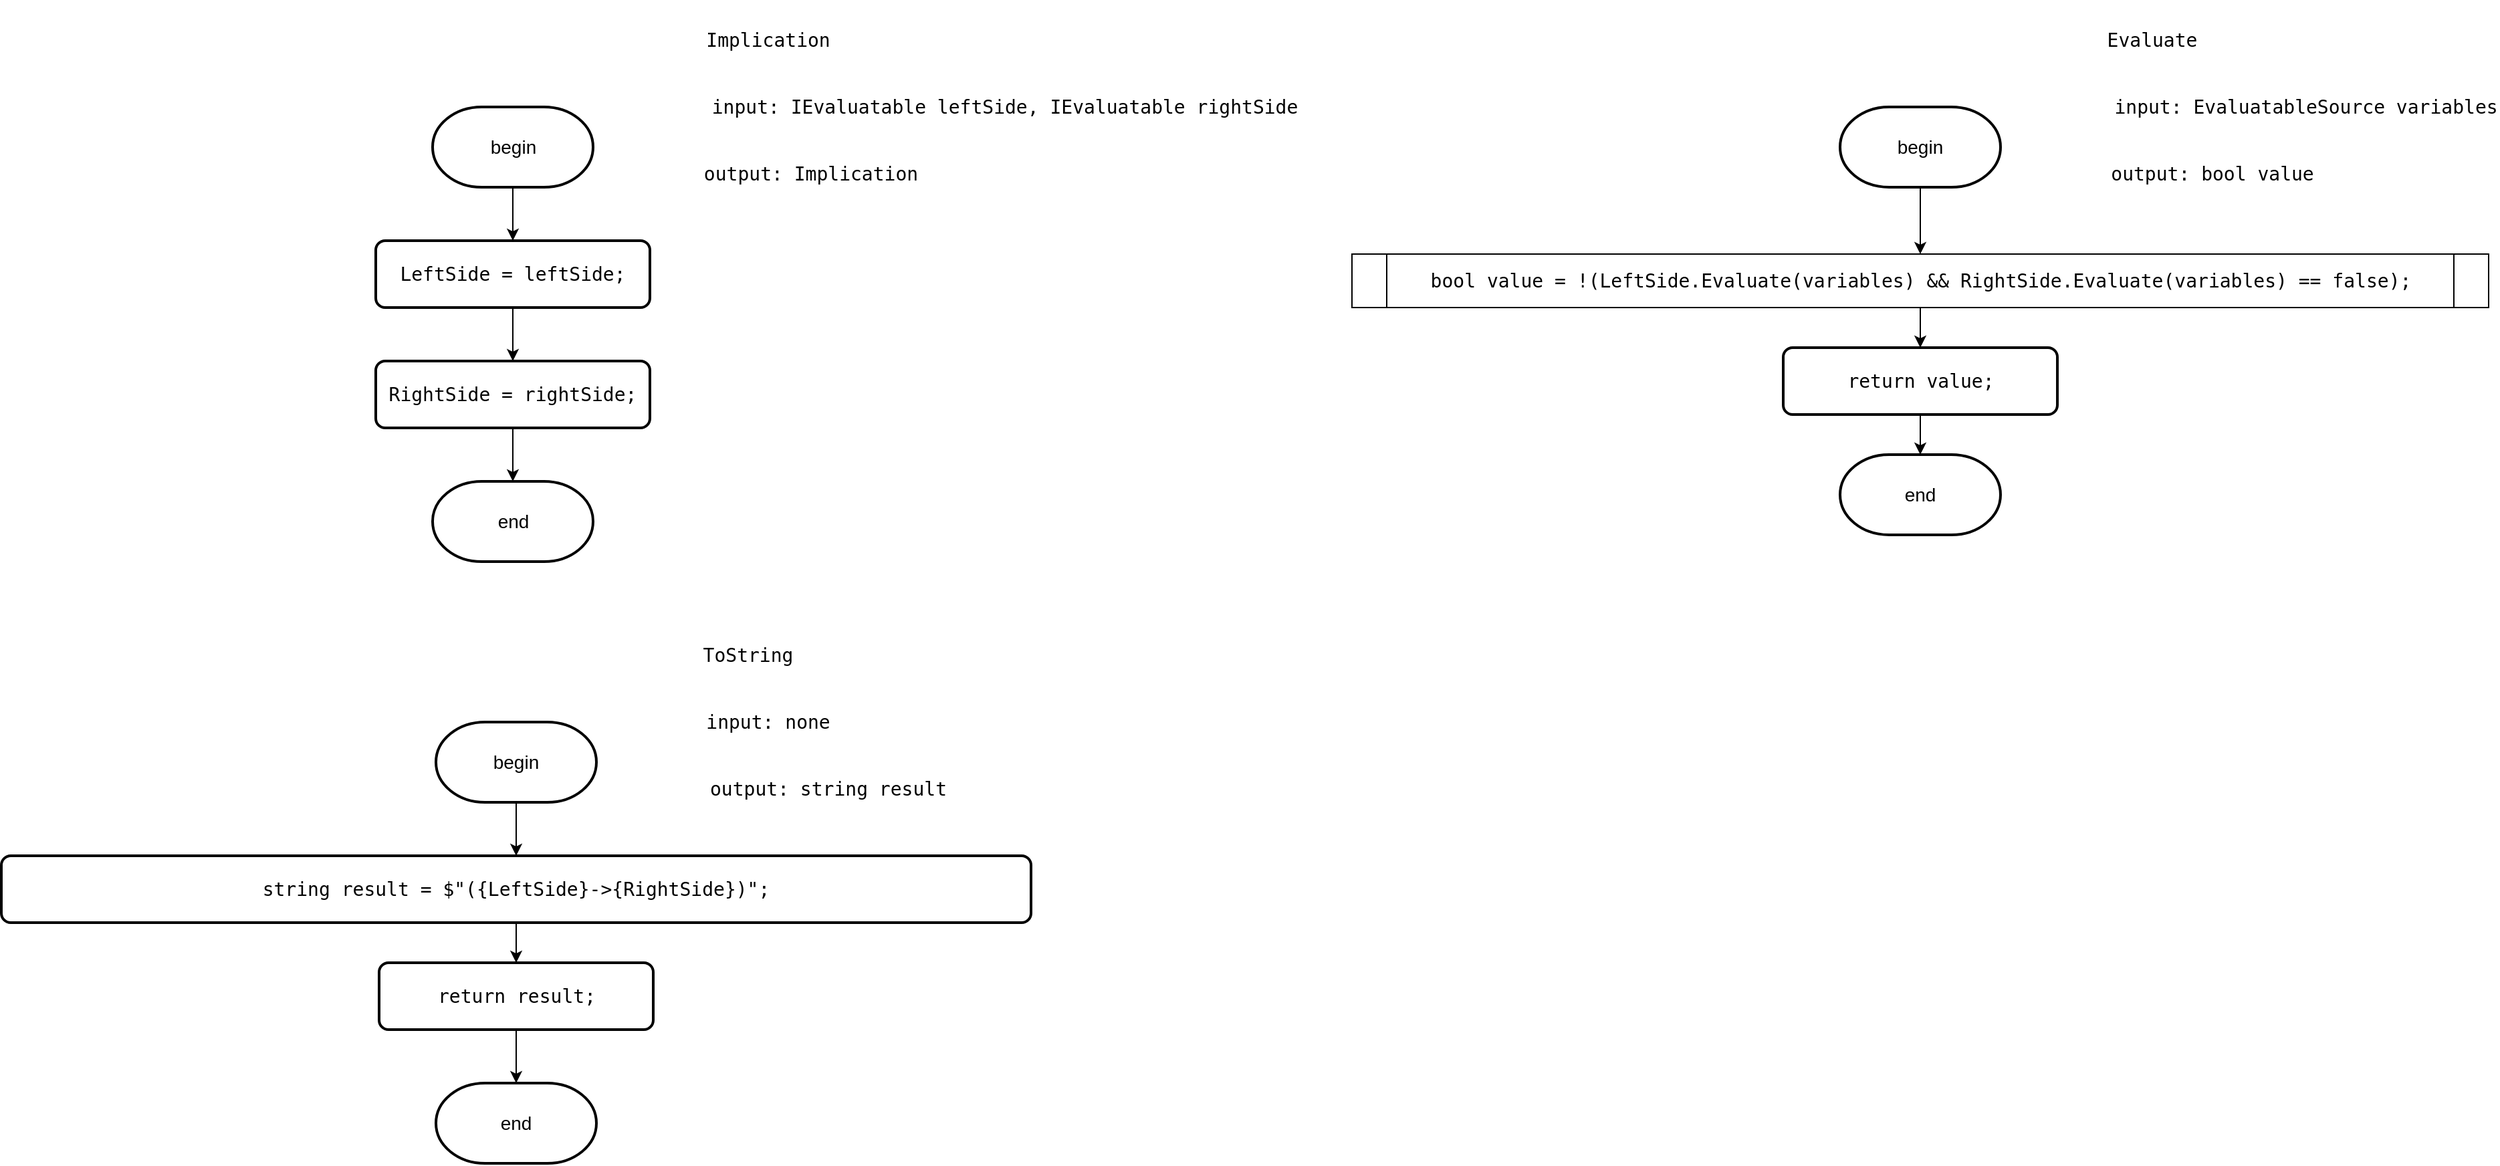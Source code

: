 <mxfile version="26.2.2">
  <diagram name="Page-1" id="GoZO4Nsijeo9RsXH2eJk">
    <mxGraphModel dx="2918" dy="2301" grid="1" gridSize="10" guides="1" tooltips="1" connect="1" arrows="1" fold="1" page="1" pageScale="1" pageWidth="850" pageHeight="1100" math="0" shadow="0">
      <root>
        <mxCell id="0" />
        <mxCell id="1" parent="0" />
        <mxCell id="tY2KK5kHXnyLMtKTRDwc-1" value="&lt;pre style=&quot;font-family: &amp;quot;JetBrains Mono&amp;quot;, monospace;&quot;&gt;&lt;div style=&quot;&quot;&gt;&lt;pre style=&quot;font-family: &amp;quot;JetBrains Mono&amp;quot;, monospace;&quot;&gt;Implication&lt;/pre&gt;&lt;/div&gt;&lt;/pre&gt;" style="text;html=1;align=center;verticalAlign=middle;resizable=0;points=[];autosize=1;strokeColor=none;fillColor=none;fontSize=14;labelBackgroundColor=none;fontColor=#000000;" parent="1" vertex="1">
          <mxGeometry x="-162.5" y="-1000" width="110" height="60" as="geometry" />
        </mxCell>
        <mxCell id="tY2KK5kHXnyLMtKTRDwc-2" style="edgeStyle=orthogonalEdgeStyle;rounded=0;orthogonalLoop=1;jettySize=auto;html=1;exitX=0.5;exitY=1;exitDx=0;exitDy=0;exitPerimeter=0;entryX=0.5;entryY=0;entryDx=0;entryDy=0;fontSize=14;labelBackgroundColor=none;fontColor=#000000;" parent="1" source="tY2KK5kHXnyLMtKTRDwc-3" target="tY2KK5kHXnyLMtKTRDwc-5" edge="1">
          <mxGeometry relative="1" as="geometry" />
        </mxCell>
        <mxCell id="tY2KK5kHXnyLMtKTRDwc-3" value="begin" style="strokeWidth=2;html=1;shape=mxgraph.flowchart.terminator;whiteSpace=wrap;fontSize=14;labelBackgroundColor=none;fontColor=#000000;" parent="1" vertex="1">
          <mxGeometry x="-357.5" y="-920" width="120" height="60" as="geometry" />
        </mxCell>
        <mxCell id="tY2KK5kHXnyLMtKTRDwc-4" style="edgeStyle=orthogonalEdgeStyle;rounded=0;orthogonalLoop=1;jettySize=auto;html=1;exitX=0.5;exitY=1;exitDx=0;exitDy=0;entryX=0.5;entryY=0;entryDx=0;entryDy=0;fontSize=14;labelBackgroundColor=none;fontColor=#000000;" parent="1" source="tY2KK5kHXnyLMtKTRDwc-5" target="tY2KK5kHXnyLMtKTRDwc-6" edge="1">
          <mxGeometry relative="1" as="geometry" />
        </mxCell>
        <mxCell id="tY2KK5kHXnyLMtKTRDwc-5" value="&lt;div style=&quot;&quot;&gt;&lt;pre style=&quot;font-family: &amp;quot;JetBrains Mono&amp;quot;, monospace;&quot;&gt;LeftSide = &lt;span style=&quot;&quot;&gt;leftSide&lt;/span&gt;;&lt;/pre&gt;&lt;/div&gt;" style="rounded=1;whiteSpace=wrap;html=1;absoluteArcSize=1;arcSize=14;strokeWidth=2;fontSize=14;labelBackgroundColor=none;fontColor=#000000;" parent="1" vertex="1">
          <mxGeometry x="-400" y="-820" width="205" height="50" as="geometry" />
        </mxCell>
        <mxCell id="tY2KK5kHXnyLMtKTRDwc-6" value="&lt;div style=&quot;&quot;&gt;&lt;pre style=&quot;font-family: &amp;quot;JetBrains Mono&amp;quot;, monospace;&quot;&gt;&lt;div&gt;&lt;pre style=&quot;font-family: &amp;quot;JetBrains Mono&amp;quot;, monospace;&quot;&gt;RightSide = &lt;span style=&quot;&quot;&gt;rightSide&lt;/span&gt;;&lt;/pre&gt;&lt;/div&gt;&lt;/pre&gt;&lt;/div&gt;" style="rounded=1;whiteSpace=wrap;html=1;absoluteArcSize=1;arcSize=14;strokeWidth=2;fontSize=14;labelBackgroundColor=none;fontColor=#000000;" parent="1" vertex="1">
          <mxGeometry x="-400" y="-730" width="205" height="50" as="geometry" />
        </mxCell>
        <mxCell id="tY2KK5kHXnyLMtKTRDwc-7" value="&lt;pre style=&quot;font-family: &amp;quot;JetBrains Mono&amp;quot;, monospace;&quot;&gt;input: IEvaluatable leftSide, IEvaluatable rightSide&lt;/pre&gt;" style="text;html=1;align=center;verticalAlign=middle;resizable=0;points=[];autosize=1;strokeColor=none;fillColor=none;fontSize=14;labelBackgroundColor=none;fontColor=#000000;" parent="1" vertex="1">
          <mxGeometry x="-140" y="-950" width="420" height="60" as="geometry" />
        </mxCell>
        <mxCell id="tY2KK5kHXnyLMtKTRDwc-8" value="&lt;pre style=&quot;font-family: &amp;quot;JetBrains Mono&amp;quot;, monospace;&quot;&gt;output: Implication&lt;/pre&gt;" style="text;html=1;align=center;verticalAlign=middle;resizable=0;points=[];autosize=1;strokeColor=none;fillColor=none;fontSize=14;labelBackgroundColor=none;fontColor=#000000;" parent="1" vertex="1">
          <mxGeometry x="-160" y="-900" width="170" height="60" as="geometry" />
        </mxCell>
        <mxCell id="tY2KK5kHXnyLMtKTRDwc-9" value="end" style="strokeWidth=2;html=1;shape=mxgraph.flowchart.terminator;whiteSpace=wrap;fontSize=14;labelBackgroundColor=none;fontColor=#000000;" parent="1" vertex="1">
          <mxGeometry x="-357.5" y="-640" width="120" height="60" as="geometry" />
        </mxCell>
        <mxCell id="tY2KK5kHXnyLMtKTRDwc-10" style="edgeStyle=orthogonalEdgeStyle;rounded=0;orthogonalLoop=1;jettySize=auto;html=1;exitX=0.5;exitY=1;exitDx=0;exitDy=0;entryX=0.5;entryY=0;entryDx=0;entryDy=0;entryPerimeter=0;fontSize=14;labelBackgroundColor=none;fontColor=#000000;" parent="1" source="tY2KK5kHXnyLMtKTRDwc-6" target="tY2KK5kHXnyLMtKTRDwc-9" edge="1">
          <mxGeometry relative="1" as="geometry" />
        </mxCell>
        <mxCell id="tY2KK5kHXnyLMtKTRDwc-11" value="&lt;pre style=&quot;font-family: &amp;quot;JetBrains Mono&amp;quot;, monospace;&quot;&gt;Evaluate&lt;/pre&gt;" style="text;html=1;align=center;verticalAlign=middle;resizable=0;points=[];autosize=1;strokeColor=none;fillColor=none;fontSize=14;labelBackgroundColor=none;fontColor=#000000;" parent="1" vertex="1">
          <mxGeometry x="882.5" y="-1000" width="90" height="60" as="geometry" />
        </mxCell>
        <mxCell id="tY2KK5kHXnyLMtKTRDwc-31" style="edgeStyle=orthogonalEdgeStyle;rounded=0;orthogonalLoop=1;jettySize=auto;html=1;exitX=0.5;exitY=1;exitDx=0;exitDy=0;exitPerimeter=0;entryX=0.5;entryY=0;entryDx=0;entryDy=0;fontSize=14;labelBackgroundColor=none;fontColor=#000000;" parent="1" source="tY2KK5kHXnyLMtKTRDwc-13" target="tY2KK5kHXnyLMtKTRDwc-27" edge="1">
          <mxGeometry relative="1" as="geometry" />
        </mxCell>
        <mxCell id="tY2KK5kHXnyLMtKTRDwc-13" value="begin" style="strokeWidth=2;html=1;shape=mxgraph.flowchart.terminator;whiteSpace=wrap;fontSize=14;labelBackgroundColor=none;fontColor=#000000;" parent="1" vertex="1">
          <mxGeometry x="695" y="-920" width="120" height="60" as="geometry" />
        </mxCell>
        <mxCell id="tY2KK5kHXnyLMtKTRDwc-15" value="&lt;pre style=&quot;font-family: &amp;quot;JetBrains Mono&amp;quot;, monospace;&quot;&gt;input: EvaluatableSource variables&lt;/pre&gt;" style="text;html=1;align=center;verticalAlign=middle;resizable=0;points=[];autosize=1;strokeColor=none;fillColor=none;fontSize=14;labelBackgroundColor=none;fontColor=#000000;" parent="1" vertex="1">
          <mxGeometry x="897.5" y="-950" width="290" height="60" as="geometry" />
        </mxCell>
        <mxCell id="tY2KK5kHXnyLMtKTRDwc-16" value="&lt;pre style=&quot;font-family: &amp;quot;JetBrains Mono&amp;quot;, monospace;&quot;&gt;output: bool value&lt;/pre&gt;" style="text;html=1;align=center;verticalAlign=middle;resizable=0;points=[];autosize=1;strokeColor=none;fillColor=none;fontSize=14;labelBackgroundColor=none;fontColor=#000000;" parent="1" vertex="1">
          <mxGeometry x="892.5" y="-900" width="160" height="60" as="geometry" />
        </mxCell>
        <mxCell id="tY2KK5kHXnyLMtKTRDwc-17" value="end" style="strokeWidth=2;html=1;shape=mxgraph.flowchart.terminator;whiteSpace=wrap;fontSize=14;labelBackgroundColor=none;fontColor=#000000;" parent="1" vertex="1">
          <mxGeometry x="695" y="-660" width="120" height="60" as="geometry" />
        </mxCell>
        <mxCell id="tY2KK5kHXnyLMtKTRDwc-19" value="&lt;pre style=&quot;font-family: &amp;quot;JetBrains Mono&amp;quot;, monospace;&quot;&gt;ToString&lt;/pre&gt;" style="text;html=1;align=center;verticalAlign=middle;resizable=0;points=[];autosize=1;strokeColor=none;fillColor=none;fontSize=14;labelBackgroundColor=none;fontColor=#000000;" parent="1" vertex="1">
          <mxGeometry x="-167.5" y="-540" width="90" height="60" as="geometry" />
        </mxCell>
        <mxCell id="tY2KK5kHXnyLMtKTRDwc-20" style="edgeStyle=orthogonalEdgeStyle;rounded=0;orthogonalLoop=1;jettySize=auto;html=1;exitX=0.5;exitY=1;exitDx=0;exitDy=0;exitPerimeter=0;entryX=0.5;entryY=0;entryDx=0;entryDy=0;fontSize=14;labelBackgroundColor=none;fontColor=#000000;" parent="1" source="tY2KK5kHXnyLMtKTRDwc-21" target="tY2KK5kHXnyLMtKTRDwc-22" edge="1">
          <mxGeometry relative="1" as="geometry" />
        </mxCell>
        <mxCell id="tY2KK5kHXnyLMtKTRDwc-21" value="begin" style="strokeWidth=2;html=1;shape=mxgraph.flowchart.terminator;whiteSpace=wrap;fontSize=14;labelBackgroundColor=none;fontColor=#000000;" parent="1" vertex="1">
          <mxGeometry x="-355" y="-460" width="120" height="60" as="geometry" />
        </mxCell>
        <mxCell id="93G4XCXhoosvBTp3-mdv-2" style="edgeStyle=orthogonalEdgeStyle;rounded=0;orthogonalLoop=1;jettySize=auto;html=1;exitX=0.5;exitY=1;exitDx=0;exitDy=0;entryX=0.5;entryY=0;entryDx=0;entryDy=0;fontSize=14;labelBackgroundColor=none;fontColor=#000000;" parent="1" source="tY2KK5kHXnyLMtKTRDwc-22" target="93G4XCXhoosvBTp3-mdv-1" edge="1">
          <mxGeometry relative="1" as="geometry" />
        </mxCell>
        <mxCell id="tY2KK5kHXnyLMtKTRDwc-22" value="&lt;div style=&quot;&quot;&gt;&lt;pre style=&quot;font-family: &amp;quot;JetBrains Mono&amp;quot;, monospace;&quot;&gt;&lt;pre style=&quot;font-family: &amp;quot;JetBrains Mono&amp;quot;, monospace;&quot;&gt;&lt;pre style=&quot;font-family: &amp;quot;JetBrains Mono&amp;quot;, monospace;&quot;&gt;&lt;pre style=&quot;font-family: &amp;quot;JetBrains Mono&amp;quot;, monospace;&quot;&gt;&lt;pre style=&quot;font-family: &amp;quot;JetBrains Mono&amp;quot;, monospace;&quot;&gt;&lt;div&gt;&lt;pre style=&quot;font-family: &amp;quot;JetBrains Mono&amp;quot;, monospace;&quot;&gt;&lt;span style=&quot;&quot;&gt;string &lt;/span&gt;result = &lt;span style=&quot;&quot;&gt;$&quot;(&lt;/span&gt;{LeftSide}&lt;span style=&quot;&quot;&gt;-&amp;gt;&lt;/span&gt;{RightSide}&lt;span style=&quot;&quot;&gt;)&quot;&lt;/span&gt;;&lt;/pre&gt;&lt;/div&gt;&lt;/pre&gt;&lt;/pre&gt;&lt;/pre&gt;&lt;/pre&gt;&lt;/pre&gt;&lt;/div&gt;" style="rounded=1;whiteSpace=wrap;html=1;absoluteArcSize=1;arcSize=14;strokeWidth=2;fontSize=14;labelBackgroundColor=none;fontColor=#000000;" parent="1" vertex="1">
          <mxGeometry x="-680" y="-360" width="770" height="50" as="geometry" />
        </mxCell>
        <mxCell id="tY2KK5kHXnyLMtKTRDwc-23" value="&lt;pre style=&quot;font-family: &amp;quot;JetBrains Mono&amp;quot;, monospace;&quot;&gt;input: none&lt;/pre&gt;" style="text;html=1;align=center;verticalAlign=middle;resizable=0;points=[];autosize=1;strokeColor=none;fillColor=none;fontSize=14;labelBackgroundColor=none;fontColor=#000000;" parent="1" vertex="1">
          <mxGeometry x="-162.5" y="-490" width="110" height="60" as="geometry" />
        </mxCell>
        <mxCell id="tY2KK5kHXnyLMtKTRDwc-24" value="&lt;pre style=&quot;font-family: &amp;quot;JetBrains Mono&amp;quot;, monospace;&quot;&gt;output: string result&lt;/pre&gt;" style="text;html=1;align=center;verticalAlign=middle;resizable=0;points=[];autosize=1;strokeColor=none;fillColor=none;fontSize=14;labelBackgroundColor=none;fontColor=#000000;" parent="1" vertex="1">
          <mxGeometry x="-157.5" y="-440" width="190" height="60" as="geometry" />
        </mxCell>
        <mxCell id="tY2KK5kHXnyLMtKTRDwc-25" value="end" style="strokeWidth=2;html=1;shape=mxgraph.flowchart.terminator;whiteSpace=wrap;fontSize=14;labelBackgroundColor=none;fontColor=#000000;" parent="1" vertex="1">
          <mxGeometry x="-355" y="-190" width="120" height="60" as="geometry" />
        </mxCell>
        <mxCell id="93G4XCXhoosvBTp3-mdv-5" style="edgeStyle=orthogonalEdgeStyle;rounded=0;orthogonalLoop=1;jettySize=auto;html=1;exitX=0.5;exitY=1;exitDx=0;exitDy=0;entryX=0.5;entryY=0;entryDx=0;entryDy=0;fontSize=14;labelBackgroundColor=none;fontColor=#000000;" parent="1" source="tY2KK5kHXnyLMtKTRDwc-27" target="93G4XCXhoosvBTp3-mdv-4" edge="1">
          <mxGeometry relative="1" as="geometry" />
        </mxCell>
        <mxCell id="tY2KK5kHXnyLMtKTRDwc-27" value="&lt;pre style=&quot;font-family: &amp;quot;JetBrains Mono&amp;quot;, monospace;&quot;&gt;&lt;span style=&quot;&quot;&gt;bool &lt;/span&gt;&lt;span style=&quot;&quot;&gt;value &lt;/span&gt;= !(LeftSide.&lt;span style=&quot;&quot;&gt;Evaluate&lt;/span&gt;(&lt;span style=&quot;&quot;&gt;variables&lt;/span&gt;) &amp;amp;&amp;amp; RightSide.&lt;span style=&quot;&quot;&gt;Evaluate&lt;/span&gt;(&lt;span style=&quot;&quot;&gt;variables&lt;/span&gt;) == &lt;span style=&quot;&quot;&gt;false&lt;/span&gt;);&lt;/pre&gt;" style="shape=process;whiteSpace=wrap;html=1;backgroundOutline=1;size=0.03;fontSize=14;labelBackgroundColor=none;fontColor=#000000;" parent="1" vertex="1">
          <mxGeometry x="330" y="-810" width="850" height="40" as="geometry" />
        </mxCell>
        <mxCell id="93G4XCXhoosvBTp3-mdv-1" value="&lt;div style=&quot;&quot;&gt;&lt;pre style=&quot;font-family: &amp;quot;JetBrains Mono&amp;quot;, monospace;&quot;&gt;&lt;div&gt;&lt;pre style=&quot;font-family: &amp;quot;JetBrains Mono&amp;quot;, monospace;&quot;&gt;&lt;span style=&quot;&quot;&gt;return &lt;/span&gt;result;&lt;/pre&gt;&lt;/div&gt;&lt;/pre&gt;&lt;/div&gt;" style="rounded=1;whiteSpace=wrap;html=1;absoluteArcSize=1;arcSize=14;strokeWidth=2;fontSize=14;labelBackgroundColor=none;fontColor=#000000;" parent="1" vertex="1">
          <mxGeometry x="-397.5" y="-280" width="205" height="50" as="geometry" />
        </mxCell>
        <mxCell id="93G4XCXhoosvBTp3-mdv-3" style="edgeStyle=orthogonalEdgeStyle;rounded=0;orthogonalLoop=1;jettySize=auto;html=1;exitX=0.5;exitY=1;exitDx=0;exitDy=0;entryX=0.5;entryY=0;entryDx=0;entryDy=0;entryPerimeter=0;fontSize=14;labelBackgroundColor=none;fontColor=#000000;" parent="1" source="93G4XCXhoosvBTp3-mdv-1" target="tY2KK5kHXnyLMtKTRDwc-25" edge="1">
          <mxGeometry relative="1" as="geometry" />
        </mxCell>
        <mxCell id="93G4XCXhoosvBTp3-mdv-4" value="&lt;div style=&quot;&quot;&gt;&lt;pre style=&quot;font-family: &amp;quot;JetBrains Mono&amp;quot;, monospace;&quot;&gt;&lt;pre style=&quot;font-family: &amp;quot;JetBrains Mono&amp;quot;, monospace;&quot;&gt;&lt;div&gt;&lt;pre style=&quot;font-family: &amp;quot;JetBrains Mono&amp;quot;, monospace;&quot;&gt;&lt;span style=&quot;&quot;&gt;return &lt;/span&gt;value;&lt;/pre&gt;&lt;/div&gt;&lt;/pre&gt;&lt;/pre&gt;&lt;/div&gt;" style="rounded=1;whiteSpace=wrap;html=1;absoluteArcSize=1;arcSize=14;strokeWidth=2;fontSize=14;labelBackgroundColor=none;fontColor=#000000;" parent="1" vertex="1">
          <mxGeometry x="652.5" y="-740" width="205" height="50" as="geometry" />
        </mxCell>
        <mxCell id="93G4XCXhoosvBTp3-mdv-6" style="edgeStyle=orthogonalEdgeStyle;rounded=0;orthogonalLoop=1;jettySize=auto;html=1;exitX=0.5;exitY=1;exitDx=0;exitDy=0;entryX=0.5;entryY=0;entryDx=0;entryDy=0;entryPerimeter=0;fontSize=14;labelBackgroundColor=none;fontColor=#000000;" parent="1" source="93G4XCXhoosvBTp3-mdv-4" target="tY2KK5kHXnyLMtKTRDwc-17" edge="1">
          <mxGeometry relative="1" as="geometry" />
        </mxCell>
      </root>
    </mxGraphModel>
  </diagram>
</mxfile>
